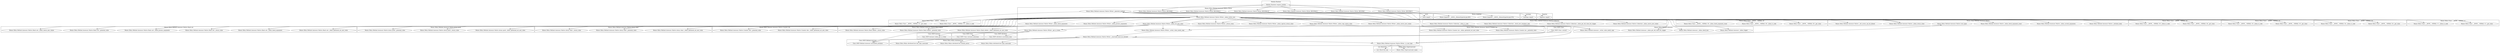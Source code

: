 digraph {
graph [overlap=false]
subgraph cluster_Moose_Meta_Class___ANON___SERIAL_25 {
	label="Moose::Meta::Class::__ANON__::SERIAL::25";
	"Moose::Meta::Class::__ANON__::SERIAL::25::_get_value";
	"Moose::Meta::Class::__ANON__::SERIAL::25::_inline_tc_code";
}
subgraph cluster_Moose_Meta_Method_Accessor_Native_Hash_set {
	label="Moose::Meta::Method::Accessor::Native::Hash::set";
	"Moose::Meta::Method::Accessor::Native::Hash::set::_return_value";
	"Moose::Meta::Method::Accessor::Native::Hash::set::_inline_check_arguments";
	"Moose::Meta::Method::Accessor::Native::Hash::set::_inline_optimized_set_new_value";
	"Moose::Meta::Method::Accessor::Native::Hash::set::_inline_coerce_new_values";
	"Moose::Meta::Method::Accessor::Native::Hash::set::_potential_value";
	"Moose::Meta::Method::Accessor::Native::Hash::set::_inline_process_arguments";
}
subgraph cluster_Class_MOP_Instance {
	label="Class::MOP::Instance";
	"Class::MOP::Instance::inline_get_is_lvalue";
}
subgraph cluster_Moose_Meta_Class___ANON___SERIAL_18 {
	label="Moose::Meta::Class::__ANON__::SERIAL::18";
	"Moose::Meta::Class::__ANON__::SERIAL::18::_inline_tc_code";
	"Moose::Meta::Class::__ANON__::SERIAL::18::_get_value";
}
subgraph cluster_Moose_Meta_Mixin_AttributeCore {
	label="Moose::Meta::Mixin::AttributeCore";
	"Moose::Meta::Mixin::AttributeCore::type_constraint";
	"Moose::Meta::Mixin::AttributeCore::should_coerce";
	"Moose::Meta::Mixin::AttributeCore::has_type_constraint";
}
subgraph cluster_Moose_Meta_Method_Accessor_Native {
	label="Moose::Meta::Method::Accessor::Native";
	"Moose::Meta::Method::Accessor::Native::_inline_curried_arguments";
	"Moose::Meta::Method::Accessor::Native::_initialize_body";
	"Moose::Meta::Method::Accessor::Native::_slot_access_can_be_inlined";
	"Moose::Meta::Method::Accessor::Native::root_types";
	"Moose::Meta::Method::Accessor::Native::_inline_check_argument_count";
	"Moose::Meta::Method::Accessor::Native::_inline_return_value";
}
subgraph cluster_Moose_Meta_Class___ANON___SERIAL_20 {
	label="Moose::Meta::Class::__ANON__::SERIAL::20";
	"Moose::Meta::Class::__ANON__::SERIAL::20::_inline_tc_code";
	"Moose::Meta::Class::__ANON__::SERIAL::20::_get_value";
	"Moose::Meta::Class::__ANON__::SERIAL::20::_inline_check_argument_count";
}
subgraph cluster_Class_MOP_Class_ {
	label="Class::MOP::Class:";
	"Class::MOP::Class:::around";
}
subgraph cluster_Moose_Meta_Method_Accessor {
	label="Moose::Meta::Method::Accessor";
	"Moose::Meta::Method::Accessor::_writer_value_needs_copy";
	"Moose::Meta::Method::Accessor::_inline_trigger";
	"Moose::Meta::Method::Accessor::_inline_get_old_value_for_trigger";
	"Moose::Meta::Method::Accessor::_inline_check_lazy";
}
subgraph cluster_List_MoreUtils {
	label="List::MoreUtils";
	"List::MoreUtils::any";
}
subgraph cluster_warnings {
	label="warnings";
	"warnings::import";
}
subgraph cluster_Class_MOP_Method_Accessor {
	label="Class::MOP::Method::Accessor";
	"Class::MOP::Method::Accessor::associated_attribute";
}
subgraph cluster_Class_MOP_Class {
	label="Class::MOP::Class";
	"Class::MOP::Class::instance_metaclass";
}
subgraph cluster_Moose_Meta_Method_Accessor_Native_Counter_dec {
	label="Moose::Meta::Method::Accessor::Native::Counter::dec";
	"Moose::Meta::Method::Accessor::Native::Counter::dec::_potential_value";
	"Moose::Meta::Method::Accessor::Native::Counter::dec::_inline_optimized_set_new_value";
}
subgraph cluster_Moose_Meta_Method_Accessor_Native_Array_push {
	label="Moose::Meta::Method::Accessor::Native::Array::push";
	"Moose::Meta::Method::Accessor::Native::Array::push::_inline_optimized_set_new_value";
	"Moose::Meta::Method::Accessor::Native::Array::push::_return_value";
	"Moose::Meta::Method::Accessor::Native::Array::push::_potential_value";
}
subgraph cluster_Moose_Meta_Method_Accessor_Native_Array_clear {
	label="Moose::Meta::Method::Accessor::Native::Array::clear";
	"Moose::Meta::Method::Accessor::Native::Array::clear::_inline_optimized_set_new_value";
	"Moose::Meta::Method::Accessor::Native::Array::clear::_potential_value";
	"Moose::Meta::Method::Accessor::Native::Array::clear::_return_value";
}
subgraph cluster_Moose_Meta_Class___ANON___SERIAL_10 {
	label="Moose::Meta::Class::__ANON__::SERIAL::10";
	"Moose::Meta::Class::__ANON__::SERIAL::10::_inline_tc_code";
	"Moose::Meta::Class::__ANON__::SERIAL::10::_get_value";
}
subgraph cluster_Moose_Meta_Method_Accessor_Native_Hash_delete {
	label="Moose::Meta::Method::Accessor::Native::Hash::delete";
	"Moose::Meta::Method::Accessor::Native::Hash::delete::_potential_value";
	"Moose::Meta::Method::Accessor::Native::Hash::delete::_inline_optimized_set_new_value";
	"Moose::Meta::Method::Accessor::Native::Hash::delete::_return_value";
}
subgraph cluster_Module_Runtime {
	label="Module::Runtime";
	"Module::Runtime::require_module";
}
subgraph cluster_Exporter {
	label="Exporter";
	"Exporter::import";
}
subgraph cluster_Moose_Meta_Class___ANON___SERIAL_24 {
	label="Moose::Meta::Class::__ANON__::SERIAL::24";
	"Moose::Meta::Class::__ANON__::SERIAL::24::_get_value";
	"Moose::Meta::Class::__ANON__::SERIAL::24::_inline_tc_code";
}
subgraph cluster_Moose_Meta_Method_Accessor_Native_Counter_inc {
	label="Moose::Meta::Method::Accessor::Native::Counter::inc";
	"Moose::Meta::Method::Accessor::Native::Counter::inc::_inline_optimized_set_new_value";
	"Moose::Meta::Method::Accessor::Native::Counter::inc::_potential_value";
}
subgraph cluster_Moose_Meta_Method_Accessor_Native_Collection {
	label="Moose::Meta::Method::Accessor::Native::Collection";
	"Moose::Meta::Method::Accessor::Native::Collection::_inline_coerce_new_values";
	"Moose::Meta::Method::Accessor::Native::Collection::_inline_get_old_value_for_trigger";
	"Moose::Meta::Method::Accessor::Native::Collection::_check_new_members_only";
	"Moose::Meta::Method::Accessor::Native::Collection::_inline_tc_code";
}
subgraph cluster_Moose_Meta_Class___ANON___SERIAL_11 {
	label="Moose::Meta::Class::__ANON__::SERIAL::11";
	"Moose::Meta::Class::__ANON__::SERIAL::11::_get_value";
	"Moose::Meta::Class::__ANON__::SERIAL::11::_inline_tc_code";
}
subgraph cluster_Moose_Meta_Method_Accessor_Native_Writer {
	label="Moose::Meta::Method::Accessor::Native::Writer";
	"Moose::Meta::Method::Accessor::Native::Writer::_generate_method";
	"Moose::Meta::Method::Accessor::Native::Writer::_constraint_must_be_checked";
	"Moose::Meta::Method::Accessor::Native::Writer::BEGIN@9";
	"Moose::Meta::Method::Accessor::Native::Writer::_inline_writer_core";
	"Moose::Meta::Method::Accessor::Native::Writer::BEGIN@167";
	"Moose::Meta::Method::Accessor::Native::Writer::_inline_check_arguments";
	"Moose::Meta::Method::Accessor::Native::Writer::_inline_process_arguments";
	"Moose::Meta::Method::Accessor::Native::Writer::_inline_copy_native_value";
	"Moose::Meta::Method::Accessor::Native::Writer::_return_value";
	"Moose::Meta::Method::Accessor::Native::Writer::_get_is_lvalue";
	"Moose::Meta::Method::Accessor::Native::Writer::BEGIN@10";
	"Moose::Meta::Method::Accessor::Native::Writer::_inline_capture_return_value";
	"Moose::Meta::Method::Accessor::Native::Writer::BEGIN@12";
	"Moose::Meta::Method::Accessor::Native::Writer::_inline_set_new_value";
	"Moose::Meta::Method::Accessor::Native::Writer::_writer_value_needs_copy";
	"Moose::Meta::Method::Accessor::Native::Writer::BEGIN@2";
	"Moose::Meta::Method::Accessor::Native::Writer::_is_root_type";
	"Moose::Meta::Method::Accessor::Native::Writer::_inline_coerce_new_values";
	"Moose::Meta::Method::Accessor::Native::Writer::BEGIN@14";
}
subgraph cluster_Class_MOP_Attribute {
	label="Class::MOP::Attribute";
	"Class::MOP::Attribute::associated_class";
}
subgraph cluster_Moose_Meta_TypeConstraint {
	label="Moose::Meta::TypeConstraint";
	"Moose::Meta::TypeConstraint::name";
}
subgraph cluster_Moose_Exporter {
	label="Moose::Exporter";
	"Moose::Exporter::__ANON__[Moose/Exporter.pm:492]";
	"Moose::Exporter::__ANON__[Moose/Exporter.pm:678]";
}
subgraph cluster_strict {
	label="strict";
	"strict::import";
}
"Moose::Meta::Method::Accessor::Native::Writer::_inline_set_new_value" -> "Moose::Meta::Method::Accessor::Native::Counter::dec::_inline_optimized_set_new_value";
"Moose::Meta::Method::Accessor::Native::Writer::_inline_writer_core" -> "Moose::Meta::Method::Accessor::Native::Writer::_inline_copy_native_value";
"Moose::Meta::Method::Accessor::Native::Writer::_inline_set_new_value" -> "Moose::Meta::Method::Accessor::Native::_slot_access_can_be_inlined";
"Moose::Meta::Method::Accessor::Native::Writer::_writer_value_needs_copy" -> "Moose::Meta::Method::Accessor::Native::Writer::_constraint_must_be_checked";
"Class::MOP::Class:::around" -> "Moose::Meta::Method::Accessor::Native::Writer::_constraint_must_be_checked";
"Moose::Meta::Method::Accessor::Native::Collection::_inline_tc_code" -> "Moose::Meta::Method::Accessor::Native::Writer::_constraint_must_be_checked";
"Moose::Meta::Method::Accessor::Native::Writer::_inline_writer_core" -> "Moose::Meta::Method::Accessor::Native::Writer::_inline_process_arguments";
"Moose::Meta::Method::Accessor::Native::Writer::_inline_set_new_value" -> "Moose::Meta::Method::Accessor::_writer_value_needs_copy";
"Moose::Meta::Method::Accessor::Native::Writer::_inline_copy_native_value" -> "Moose::Meta::Method::Accessor::_writer_value_needs_copy";
"Moose::Meta::Method::Accessor::Native::Writer::_inline_writer_core" -> "Moose::Meta::Class::__ANON__::SERIAL::25::_inline_tc_code";
"Module::Runtime::require_module" -> "Moose::Meta::Method::Accessor::Native::Writer::BEGIN@9";
"Module::Runtime::require_module" -> "Moose::Meta::Method::Accessor::Native::Writer::BEGIN@2";
"Moose::Meta::Method::Accessor::Native::Writer::_inline_writer_core" -> "Moose::Meta::Method::Accessor::Native::Hash::delete::_return_value";
"Moose::Meta::Method::Accessor::Native::Writer::_inline_writer_core" -> "Moose::Meta::Method::Accessor::Native::Array::clear::_return_value";
"Moose::Meta::Method::Accessor::Native::Writer::_inline_writer_core" -> "Moose::Meta::Method::Accessor::Native::Hash::set::_inline_coerce_new_values";
"Moose::Meta::Method::Accessor::Native::Writer::_inline_writer_core" -> "Moose::Meta::Method::Accessor::Native::Array::clear::_potential_value";
"Moose::Meta::Method::Accessor::Native::Writer::_inline_writer_core" -> "Moose::Meta::Class::__ANON__::SERIAL::24::_inline_tc_code";
"Moose::Meta::Method::Accessor::Native::Writer::_inline_set_new_value" -> "Moose::Meta::Method::Accessor::Native::Array::push::_inline_optimized_set_new_value";
"Moose::Meta::Method::Accessor::Native::Writer::_inline_set_new_value" -> "Moose::Meta::Method::Accessor::Native::Writer::_get_is_lvalue";
"Moose::Meta::Method::Accessor::Native::Writer::_inline_writer_core" -> "Moose::Meta::Method::Accessor::Native::Counter::dec::_potential_value";
"Moose::Meta::Method::Accessor::Native::Writer::_inline_writer_core" -> "Moose::Meta::Class::__ANON__::SERIAL::18::_inline_tc_code";
"Moose::Meta::Method::Accessor::Native::Writer::_generate_method" -> "Moose::Meta::Class::__ANON__::SERIAL::20::_get_value";
"Moose::Meta::Method::Accessor::Native::Writer::_inline_set_new_value" -> "Moose::Meta::Method::Accessor::Native::Hash::set::_inline_optimized_set_new_value";
"Moose::Meta::Method::Accessor::Native::Writer::_inline_writer_core" -> "Moose::Meta::Method::Accessor::Native::_inline_return_value";
"Moose::Meta::Method::Accessor::Native::Writer::_inline_writer_core" -> "Moose::Meta::Method::Accessor::_inline_get_old_value_for_trigger";
"Moose::Meta::Method::Accessor::Native::Writer::_inline_writer_core" -> "Moose::Meta::Method::Accessor::Native::Array::push::_return_value";
"Moose::Meta::Method::Accessor::Native::Writer::_inline_writer_core" -> "Moose::Meta::Method::Accessor::_inline_trigger";
"Moose::Meta::Method::Accessor::Native::Writer::_inline_writer_core" -> "Moose::Meta::Class::__ANON__::SERIAL::11::_inline_tc_code";
"Moose::Meta::Method::Accessor::Native::Writer::BEGIN@9" -> "strict::import";
"Moose::Meta::Method::Accessor::Native::_initialize_body" -> "Moose::Meta::Method::Accessor::Native::Writer::_generate_method";
"Moose::Meta::Method::Accessor::Native::Writer::_constraint_must_be_checked" -> "Moose::Meta::Mixin::AttributeCore::has_type_constraint";
"Moose::Meta::Method::Accessor::Native::Writer::_inline_writer_core" -> "Moose::Meta::Method::Accessor::Native::Hash::delete::_potential_value";
"Moose::Meta::Method::Accessor::Native::Writer::_inline_set_new_value" -> "Moose::Meta::Method::Accessor::Native::Counter::inc::_inline_optimized_set_new_value";
"Moose::Meta::Method::Accessor::Native::Writer::_inline_writer_core" -> "Moose::Meta::Method::Accessor::Native::_inline_check_argument_count";
"Moose::Meta::Method::Accessor::Native::Writer::_constraint_must_be_checked" -> "Moose::Meta::Mixin::AttributeCore::type_constraint";
"Moose::Meta::Method::Accessor::Native::Writer::BEGIN@167" -> "Moose::Exporter::__ANON__[Moose/Exporter.pm:678]";
"Moose::Meta::Method::Accessor::Native::Writer::BEGIN@14" -> "Moose::Exporter::__ANON__[Moose/Exporter.pm:492]";
"Moose::Meta::Method::Accessor::Native::Writer::_inline_writer_core" -> "Moose::Meta::Method::Accessor::_inline_check_lazy";
"Moose::Meta::Method::Accessor::Native::Writer::_generate_method" -> "Moose::Meta::Class::__ANON__::SERIAL::11::_get_value";
"Moose::Meta::Method::Accessor::Native::Writer::_constraint_must_be_checked" -> "Moose::Meta::Mixin::AttributeCore::should_coerce";
"Moose::Meta::Method::Accessor::Native::Writer::_generate_method" -> "Moose::Meta::Method::Accessor::Native::Writer::_inline_writer_core";
"Moose::Meta::Method::Accessor::Native::Writer::_inline_writer_core" -> "Moose::Meta::Method::Accessor::Native::Hash::set::_inline_check_arguments";
"Moose::Meta::Method::Accessor::Native::Writer::BEGIN@12" -> "Exporter::import";
"Moose::Meta::Method::Accessor::Native::Writer::_get_is_lvalue" -> "Class::MOP::Class::instance_metaclass";
"Moose::Meta::Method::Accessor::Native::Writer::_inline_writer_core" -> "Moose::Meta::Method::Accessor::Native::Writer::_inline_set_new_value";
"Moose::Meta::Method::Accessor::Native::Writer::_inline_writer_core" -> "Moose::Meta::Method::Accessor::Native::Writer::_inline_capture_return_value";
"Moose::Meta::Method::Accessor::Native::Writer::_inline_set_new_value" -> "Moose::Meta::Method::Accessor::Native::Hash::delete::_inline_optimized_set_new_value";
"Moose::Meta::Method::Accessor::Native::Writer::BEGIN@10" -> "warnings::import";
"Moose::Meta::Method::Accessor::Native::Writer::_is_root_type" -> "Moose::Meta::Method::Accessor::Native::root_types";
"Moose::Meta::Method::Accessor::Native::Writer::_inline_set_new_value" -> "Moose::Meta::Method::Accessor::Native::Writer::_writer_value_needs_copy";
"Moose::Meta::Method::Accessor::Native::Writer::_inline_copy_native_value" -> "Moose::Meta::Method::Accessor::Native::Writer::_writer_value_needs_copy";
"Moose::Meta::Method::Accessor::Native::Writer::_inline_writer_core" -> "Moose::Meta::Method::Accessor::Native::Hash::set::_return_value";
"Moose::Meta::Method::Accessor::Native::Writer::_inline_writer_core" -> "Moose::Meta::Class::__ANON__::SERIAL::20::_inline_tc_code";
"Moose::Meta::Method::Accessor::Native::Writer::_get_is_lvalue" -> "Class::MOP::Instance::inline_get_is_lvalue";
"Moose::Meta::Method::Accessor::Native::Writer::_inline_writer_core" -> "Moose::Meta::Method::Accessor::Native::Counter::inc::_potential_value";
"Module::Runtime::require_module" -> "Moose::Meta::Method::Accessor::Native::Writer::BEGIN@12";
"Moose::Meta::Method::Accessor::Native::Writer::_generate_method" -> "Moose::Meta::Class::__ANON__::SERIAL::25::_get_value";
"Moose::Meta::Method::Accessor::Native::Writer::_inline_writer_core" -> "Moose::Meta::Class::__ANON__::SERIAL::10::_inline_tc_code";
"Moose::Meta::Method::Accessor::Native::Writer::_inline_writer_core" -> "Moose::Meta::Method::Accessor::Native::Hash::set::_inline_process_arguments";
"Moose::Meta::Method::Accessor::Native::Writer::_generate_method" -> "Moose::Meta::Method::Accessor::Native::_inline_curried_arguments";
"Moose::Meta::Method::Accessor::Native::Writer::_inline_writer_core" -> "Moose::Meta::Method::Accessor::Native::Collection::_inline_get_old_value_for_trigger";
"Moose::Meta::Method::Accessor::Native::Writer::_inline_writer_core" -> "Moose::Meta::Method::Accessor::Native::Array::push::_potential_value";
"Moose::Meta::Method::Accessor::Native::Writer::_generate_method" -> "Moose::Meta::Class::__ANON__::SERIAL::24::_get_value";
"Moose::Meta::Method::Accessor::Native::Writer::_is_root_type" -> "List::MoreUtils::any";
"Moose::Meta::Method::Accessor::Native::Writer::_inline_writer_core" -> "Moose::Meta::Method::Accessor::Native::Writer::_inline_coerce_new_values";
"Moose::Meta::Method::Accessor::Native::Writer::_constraint_must_be_checked" -> "Moose::Meta::Method::Accessor::Native::Writer::_is_root_type";
"Moose::Meta::Method::Accessor::Native::Collection::_check_new_members_only" -> "Moose::Meta::Method::Accessor::Native::Writer::_is_root_type";
"Moose::Meta::Method::Accessor::Native::Writer::_inline_writer_core" -> "Moose::Meta::Class::__ANON__::SERIAL::20::_inline_check_argument_count";
"Moose::Meta::Method::Accessor::Native::Writer::_generate_method" -> "Moose::Meta::Class::__ANON__::SERIAL::10::_get_value";
"Moose::Meta::Method::Accessor::Native::Writer::_generate_method" -> "Moose::Meta::Class::__ANON__::SERIAL::18::_get_value";
"Module::Runtime::require_module" -> "Moose::Meta::Method::Accessor::Native::Writer::BEGIN@14";
"Moose::Meta::Method::Accessor::Native::Writer::_constraint_must_be_checked" -> "Class::MOP::Method::Accessor::associated_attribute";
"Moose::Meta::Method::Accessor::Native::Writer::_get_is_lvalue" -> "Class::MOP::Method::Accessor::associated_attribute";
"Moose::Meta::Method::Accessor::Native::Writer::_is_root_type" -> "Moose::Meta::TypeConstraint::name";
"Module::Runtime::require_module" -> "Moose::Meta::Method::Accessor::Native::Writer::BEGIN@10";
"Moose::Meta::Method::Accessor::Native::Writer::_inline_writer_core" -> "Moose::Meta::Method::Accessor::Native::Writer::_return_value";
"Moose::Meta::Method::Accessor::Native::_inline_return_value" -> "Moose::Meta::Method::Accessor::Native::Writer::_return_value";
"Moose::Meta::Method::Accessor::Native::Writer::_inline_writer_core" -> "Moose::Meta::Method::Accessor::Native::Hash::set::_potential_value";
"Moose::Meta::Method::Accessor::Native::Writer::_inline_set_new_value" -> "Moose::Meta::Method::Accessor::Native::Array::clear::_inline_optimized_set_new_value";
"Moose::Meta::Method::Accessor::Native::Writer::_inline_writer_core" -> "Moose::Meta::Method::Accessor::Native::Writer::_inline_check_arguments";
"Module::Runtime::require_module" -> "Moose::Meta::Method::Accessor::Native::Writer::BEGIN@167";
"Moose::Meta::Method::Accessor::Native::Writer::_get_is_lvalue" -> "Class::MOP::Attribute::associated_class";
"Moose::Meta::Method::Accessor::Native::Writer::_inline_writer_core" -> "Moose::Meta::Method::Accessor::Native::Collection::_inline_coerce_new_values";
}

